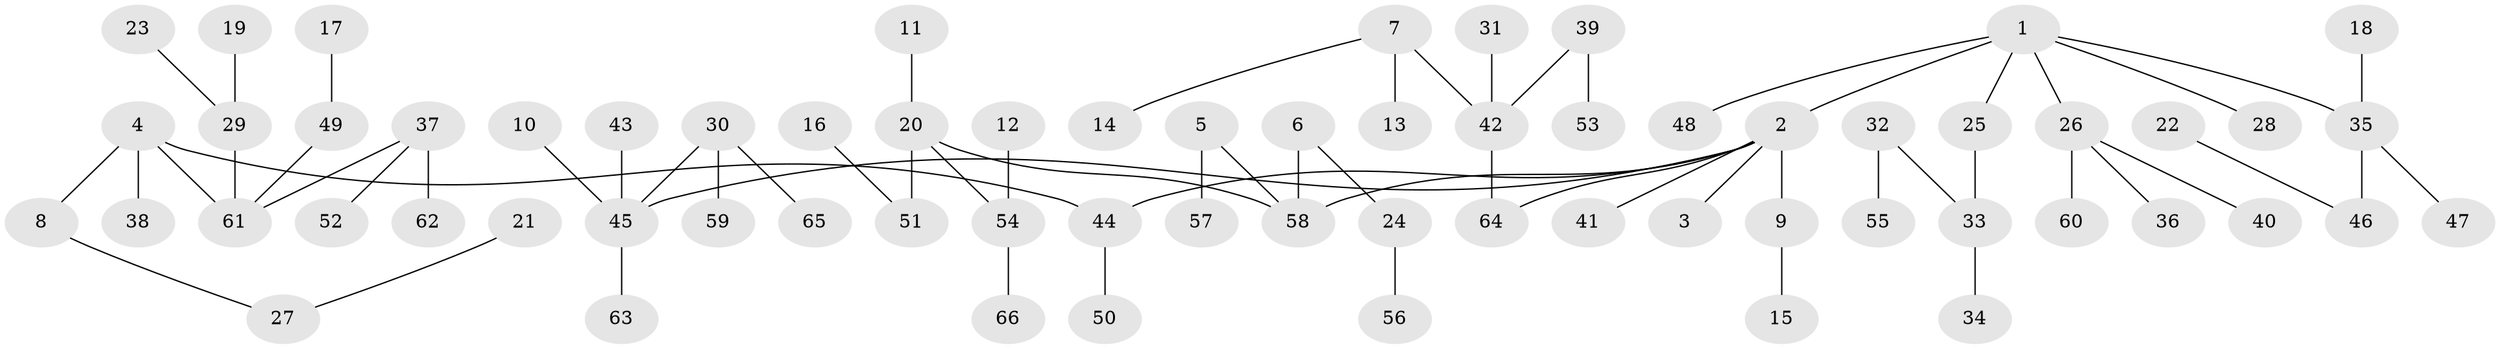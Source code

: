 // original degree distribution, {5: 0.04580152671755725, 7: 0.007633587786259542, 6: 0.007633587786259542, 3: 0.1297709923664122, 4: 0.06870229007633588, 2: 0.25190839694656486, 1: 0.48854961832061067}
// Generated by graph-tools (version 1.1) at 2025/50/03/09/25 03:50:21]
// undirected, 66 vertices, 65 edges
graph export_dot {
graph [start="1"]
  node [color=gray90,style=filled];
  1;
  2;
  3;
  4;
  5;
  6;
  7;
  8;
  9;
  10;
  11;
  12;
  13;
  14;
  15;
  16;
  17;
  18;
  19;
  20;
  21;
  22;
  23;
  24;
  25;
  26;
  27;
  28;
  29;
  30;
  31;
  32;
  33;
  34;
  35;
  36;
  37;
  38;
  39;
  40;
  41;
  42;
  43;
  44;
  45;
  46;
  47;
  48;
  49;
  50;
  51;
  52;
  53;
  54;
  55;
  56;
  57;
  58;
  59;
  60;
  61;
  62;
  63;
  64;
  65;
  66;
  1 -- 2 [weight=1.0];
  1 -- 25 [weight=1.0];
  1 -- 26 [weight=1.0];
  1 -- 28 [weight=1.0];
  1 -- 35 [weight=1.0];
  1 -- 48 [weight=1.0];
  2 -- 3 [weight=1.0];
  2 -- 9 [weight=1.0];
  2 -- 41 [weight=1.0];
  2 -- 44 [weight=1.0];
  2 -- 45 [weight=1.0];
  2 -- 58 [weight=1.0];
  2 -- 64 [weight=1.0];
  4 -- 8 [weight=1.0];
  4 -- 38 [weight=1.0];
  4 -- 44 [weight=1.0];
  4 -- 61 [weight=1.0];
  5 -- 57 [weight=1.0];
  5 -- 58 [weight=1.0];
  6 -- 24 [weight=1.0];
  6 -- 58 [weight=1.0];
  7 -- 13 [weight=1.0];
  7 -- 14 [weight=1.0];
  7 -- 42 [weight=1.0];
  8 -- 27 [weight=1.0];
  9 -- 15 [weight=1.0];
  10 -- 45 [weight=1.0];
  11 -- 20 [weight=1.0];
  12 -- 54 [weight=1.0];
  16 -- 51 [weight=1.0];
  17 -- 49 [weight=1.0];
  18 -- 35 [weight=1.0];
  19 -- 29 [weight=1.0];
  20 -- 51 [weight=1.0];
  20 -- 54 [weight=1.0];
  20 -- 58 [weight=1.0];
  21 -- 27 [weight=1.0];
  22 -- 46 [weight=1.0];
  23 -- 29 [weight=1.0];
  24 -- 56 [weight=1.0];
  25 -- 33 [weight=1.0];
  26 -- 36 [weight=1.0];
  26 -- 40 [weight=1.0];
  26 -- 60 [weight=1.0];
  29 -- 61 [weight=1.0];
  30 -- 45 [weight=1.0];
  30 -- 59 [weight=1.0];
  30 -- 65 [weight=1.0];
  31 -- 42 [weight=1.0];
  32 -- 33 [weight=1.0];
  32 -- 55 [weight=1.0];
  33 -- 34 [weight=1.0];
  35 -- 46 [weight=1.0];
  35 -- 47 [weight=1.0];
  37 -- 52 [weight=1.0];
  37 -- 61 [weight=1.0];
  37 -- 62 [weight=1.0];
  39 -- 42 [weight=1.0];
  39 -- 53 [weight=1.0];
  42 -- 64 [weight=1.0];
  43 -- 45 [weight=1.0];
  44 -- 50 [weight=1.0];
  45 -- 63 [weight=1.0];
  49 -- 61 [weight=1.0];
  54 -- 66 [weight=1.0];
}
